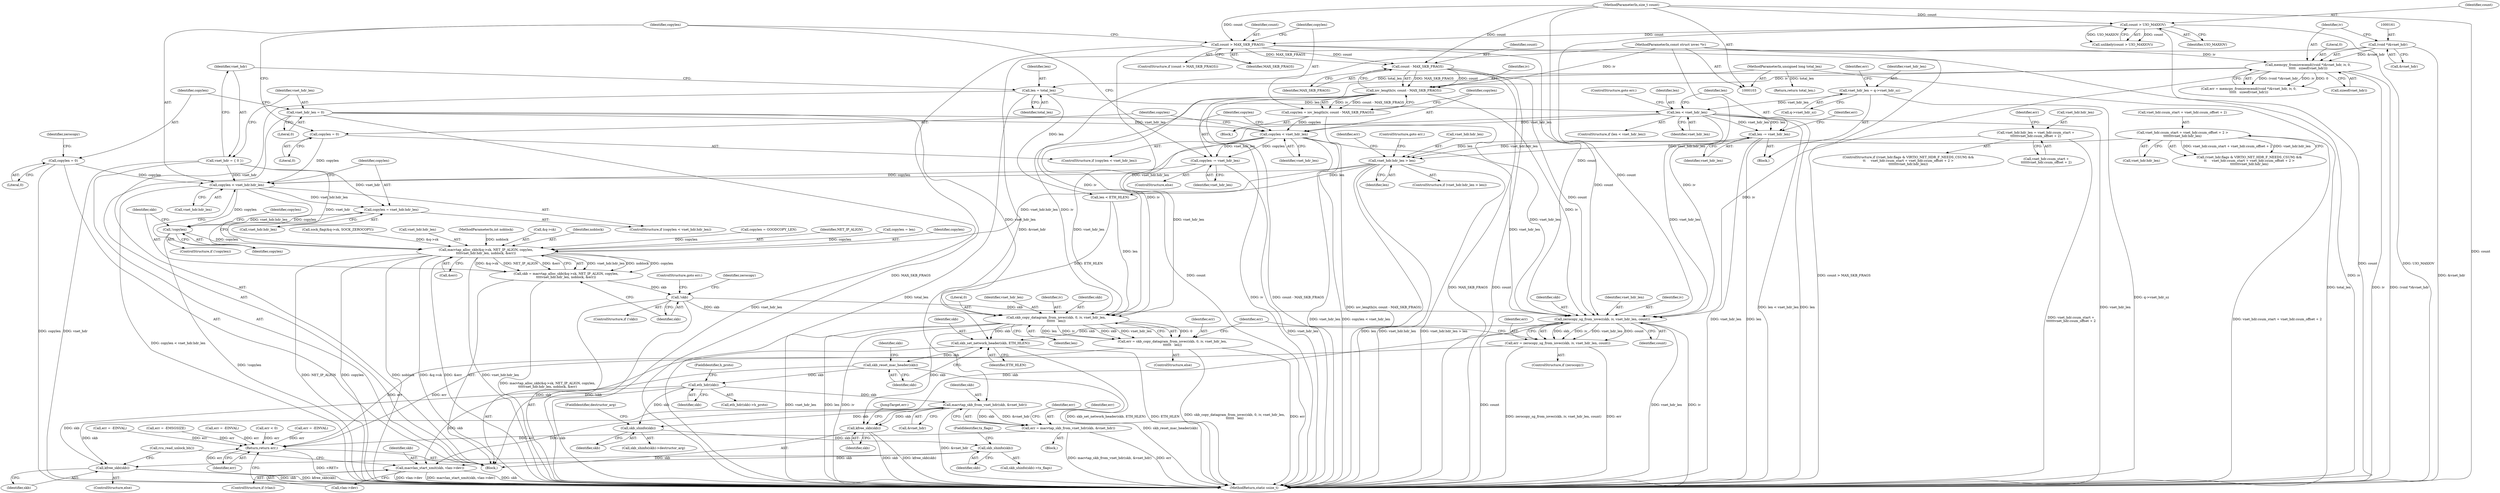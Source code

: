 digraph "0_linux_b92946e2919134ebe2a4083e4302236295ea2a73@API" {
"1000280" [label="(Call,copylen < vnet_hdr.hdr_len)"];
"1000126" [label="(Call,copylen = 0)"];
"1000272" [label="(Call,copylen = 0)"];
"1000276" [label="(Call,copylen -= vnet_hdr_len)"];
"1000269" [label="(Call,copylen < vnet_hdr_len)"];
"1000261" [label="(Call,copylen = iov_length(iv, count - MAX_SKB_FRAGS))"];
"1000263" [label="(Call,iov_length(iv, count - MAX_SKB_FRAGS))"];
"1000159" [label="(Call,memcpy_fromiovecend((void *)&vnet_hdr, iv, 0,\n\t\t\t\t\t   sizeof(vnet_hdr)))"];
"1000160" [label="(Call,(void *)&vnet_hdr)"];
"1000106" [label="(MethodParameterIn,const struct iovec *iv)"];
"1000265" [label="(Call,count - MAX_SKB_FRAGS)"];
"1000257" [label="(Call,count > MAX_SKB_FRAGS)"];
"1000233" [label="(Call,count > UIO_MAXIOV)"];
"1000108" [label="(MethodParameterIn,size_t count)"];
"1000122" [label="(Call,vnet_hdr_len = 0)"];
"1000150" [label="(Call,len < vnet_hdr_len)"];
"1000114" [label="(Call,len = total_len)"];
"1000107" [label="(MethodParameterIn,unsigned long total_len)"];
"1000140" [label="(Call,vnet_hdr_len = q->vnet_hdr_sz)"];
"1000211" [label="(Call,vnet_hdr.hdr_len > len)"];
"1000193" [label="(Call,vnet_hdr.hdr_len = vnet_hdr.csum_start +\n\t\t\t\t\t\tvnet_hdr.csum_offset + 2)"];
"1000180" [label="(Call,vnet_hdr.csum_start + vnet_hdr.csum_offset + 2 >\n\t\t\t\t\t\t\tvnet_hdr.hdr_len)"];
"1000154" [label="(Call,len -= vnet_hdr_len)"];
"1000119" [label="(Call,vnet_hdr = { 0 })"];
"1000285" [label="(Call,copylen = vnet_hdr.hdr_len)"];
"1000291" [label="(Call,!copylen)"];
"1000302" [label="(Call,macvtap_alloc_skb(&q->sk, NET_IP_ALIGN, copylen,\n\t\t\t\tvnet_hdr.hdr_len, noblock, &err))"];
"1000300" [label="(Call,skb = macvtap_alloc_skb(&q->sk, NET_IP_ALIGN, copylen,\n\t\t\t\tvnet_hdr.hdr_len, noblock, &err))"];
"1000316" [label="(Call,!skb)"];
"1000323" [label="(Call,zerocopy_sg_from_iovec(skb, iv, vnet_hdr_len, count))"];
"1000321" [label="(Call,err = zerocopy_sg_from_iovec(skb, iv, vnet_hdr_len, count))"];
"1000424" [label="(Return,return err;)"];
"1000340" [label="(Call,skb_set_network_header(skb, ETH_HLEN))"];
"1000343" [label="(Call,skb_reset_mac_header(skb))"];
"1000350" [label="(Call,eth_hdr(skb))"];
"1000358" [label="(Call,macvtap_skb_from_vnet_hdr(skb, &vnet_hdr))"];
"1000356" [label="(Call,err = macvtap_skb_from_vnet_hdr(skb, &vnet_hdr))"];
"1000377" [label="(Call,skb_shinfo(skb))"];
"1000385" [label="(Call,skb_shinfo(skb))"];
"1000391" [label="(Call,macvlan_start_xmit(skb, vlan->dev))"];
"1000397" [label="(Call,kfree_skb(skb))"];
"1000403" [label="(Call,kfree_skb(skb))"];
"1000331" [label="(Call,skb_copy_datagram_from_iovec(skb, 0, iv, vnet_hdr_len,\n\t\t\t\t\t\t   len))"];
"1000329" [label="(Call,err = skb_copy_datagram_from_iovec(skb, 0, iv, vnet_hdr_len,\n\t\t\t\t\t\t   len))"];
"1000120" [label="(Identifier,vnet_hdr)"];
"1000351" [label="(Identifier,skb)"];
"1000227" [label="(Call,err = -EMSGSIZE)"];
"1000307" [label="(Identifier,NET_IP_ALIGN)"];
"1000141" [label="(Identifier,vnet_hdr_len)"];
"1000160" [label="(Call,(void *)&vnet_hdr)"];
"1000162" [label="(Call,&vnet_hdr)"];
"1000193" [label="(Call,vnet_hdr.hdr_len = vnet_hdr.csum_start +\n\t\t\t\t\t\tvnet_hdr.csum_offset + 2)"];
"1000156" [label="(Identifier,vnet_hdr_len)"];
"1000287" [label="(Call,vnet_hdr.hdr_len)"];
"1000277" [label="(Identifier,copylen)"];
"1000324" [label="(Identifier,skb)"];
"1000387" [label="(FieldIdentifier,tx_flags)"];
"1000330" [label="(Identifier,err)"];
"1000165" [label="(Literal,0)"];
"1000400" [label="(Return,return total_len;)"];
"1000327" [label="(Identifier,count)"];
"1000233" [label="(Call,count > UIO_MAXIOV)"];
"1000152" [label="(Identifier,vnet_hdr_len)"];
"1000302" [label="(Call,macvtap_alloc_skb(&q->sk, NET_IP_ALIGN, copylen,\n\t\t\t\tvnet_hdr.hdr_len, noblock, &err))"];
"1000269" [label="(Call,copylen < vnet_hdr_len)"];
"1000355" [label="(Block,)"];
"1000300" [label="(Call,skb = macvtap_alloc_skb(&q->sk, NET_IP_ALIGN, copylen,\n\t\t\t\tvnet_hdr.hdr_len, noblock, &err))"];
"1000210" [label="(ControlStructure,if (vnet_hdr.hdr_len > len))"];
"1000157" [label="(Call,err = memcpy_fromiovecend((void *)&vnet_hdr, iv, 0,\n\t\t\t\t\t   sizeof(vnet_hdr)))"];
"1000223" [label="(Call,len < ETH_HLEN)"];
"1000212" [label="(Call,vnet_hdr.hdr_len)"];
"1000218" [label="(Identifier,err)"];
"1000194" [label="(Call,vnet_hdr.hdr_len)"];
"1000139" [label="(Block,)"];
"1000356" [label="(Call,err = macvtap_skb_from_vnet_hdr(skb, &vnet_hdr))"];
"1000159" [label="(Call,memcpy_fromiovecend((void *)&vnet_hdr, iv, 0,\n\t\t\t\t\t   sizeof(vnet_hdr)))"];
"1000272" [label="(Call,copylen = 0)"];
"1000262" [label="(Identifier,copylen)"];
"1000335" [label="(Identifier,vnet_hdr_len)"];
"1000336" [label="(Identifier,len)"];
"1000377" [label="(Call,skb_shinfo(skb))"];
"1000260" [label="(Block,)"];
"1000297" [label="(Call,copylen = len)"];
"1000267" [label="(Identifier,MAX_SKB_FRAGS)"];
"1000341" [label="(Identifier,skb)"];
"1000106" [label="(MethodParameterIn,const struct iovec *iv)"];
"1000338" [label="(Identifier,err)"];
"1000301" [label="(Identifier,skb)"];
"1000352" [label="(FieldIdentifier,h_proto)"];
"1000328" [label="(ControlStructure,else)"];
"1000326" [label="(Identifier,vnet_hdr_len)"];
"1000405" [label="(JumpTarget,err:)"];
"1000321" [label="(Call,err = zerocopy_sg_from_iovec(skb, iv, vnet_hdr_len, count))"];
"1000140" [label="(Call,vnet_hdr_len = q->vnet_hdr_sz)"];
"1000154" [label="(Call,len -= vnet_hdr_len)"];
"1000215" [label="(Identifier,len)"];
"1000244" [label="(Call,sock_flag(&q->sk, SOCK_ZEROCOPY))"];
"1000281" [label="(Identifier,copylen)"];
"1000320" [label="(Identifier,zerocopy)"];
"1000181" [label="(Call,vnet_hdr.csum_start + vnet_hdr.csum_offset + 2)"];
"1000274" [label="(Literal,0)"];
"1000217" [label="(Call,err = -EINVAL)"];
"1000174" [label="(Call,(vnet_hdr.flags & VIRTIO_NET_HDR_F_NEEDS_CSUM) &&\n\t\t     vnet_hdr.csum_start + vnet_hdr.csum_offset + 2 >\n\t\t\t\t\t\t\tvnet_hdr.hdr_len)"];
"1000234" [label="(Identifier,count)"];
"1000124" [label="(Literal,0)"];
"1000261" [label="(Call,copylen = iov_length(iv, count - MAX_SKB_FRAGS))"];
"1000318" [label="(ControlStructure,goto err;)"];
"1000258" [label="(Identifier,count)"];
"1000146" [label="(Identifier,err)"];
"1000273" [label="(Identifier,copylen)"];
"1000268" [label="(ControlStructure,if (copylen < vnet_hdr_len))"];
"1000323" [label="(Call,zerocopy_sg_from_iovec(skb, iv, vnet_hdr_len, count))"];
"1000349" [label="(Call,eth_hdr(skb)->h_proto)"];
"1000122" [label="(Call,vnet_hdr_len = 0)"];
"1000127" [label="(Identifier,copylen)"];
"1000342" [label="(Identifier,ETH_HLEN)"];
"1000292" [label="(Identifier,copylen)"];
"1000266" [label="(Identifier,count)"];
"1000275" [label="(ControlStructure,else)"];
"1000270" [label="(Identifier,copylen)"];
"1000360" [label="(Call,&vnet_hdr)"];
"1000115" [label="(Identifier,len)"];
"1000286" [label="(Identifier,copylen)"];
"1000331" [label="(Call,skb_copy_datagram_from_iovec(skb, 0, iv, vnet_hdr_len,\n\t\t\t\t\t\t   len))"];
"1000166" [label="(Call,sizeof(vnet_hdr))"];
"1000359" [label="(Identifier,skb)"];
"1000384" [label="(Call,skb_shinfo(skb)->tx_flags)"];
"1000128" [label="(Literal,0)"];
"1000173" [label="(ControlStructure,if ((vnet_hdr.flags & VIRTIO_NET_HDR_F_NEEDS_CSUM) &&\n\t\t     vnet_hdr.csum_start + vnet_hdr.csum_offset + 2 >\n\t\t\t\t\t\t\tvnet_hdr.hdr_len))"];
"1000376" [label="(Call,skb_shinfo(skb)->destructor_arg)"];
"1000259" [label="(Identifier,MAX_SKB_FRAGS)"];
"1000357" [label="(Identifier,err)"];
"1000322" [label="(Identifier,err)"];
"1000315" [label="(ControlStructure,if (!skb))"];
"1000385" [label="(Call,skb_shinfo(skb))"];
"1000169" [label="(Call,err < 0)"];
"1000386" [label="(Identifier,skb)"];
"1000280" [label="(Call,copylen < vnet_hdr.hdr_len)"];
"1000235" [label="(Identifier,UIO_MAXIOV)"];
"1000290" [label="(ControlStructure,if (!copylen))"];
"1000425" [label="(Identifier,err)"];
"1000334" [label="(Identifier,iv)"];
"1000309" [label="(Call,vnet_hdr.hdr_len)"];
"1000399" [label="(Call,rcu_read_unlock_bh())"];
"1000150" [label="(Call,len < vnet_hdr_len)"];
"1000347" [label="(Identifier,skb)"];
"1000109" [label="(MethodParameterIn,int noblock)"];
"1000316" [label="(Call,!skb)"];
"1000265" [label="(Call,count - MAX_SKB_FRAGS)"];
"1000389" [label="(ControlStructure,if (vlan))"];
"1000151" [label="(Identifier,len)"];
"1000126" [label="(Call,copylen = 0)"];
"1000153" [label="(ControlStructure,goto err;)"];
"1000303" [label="(Call,&q->sk)"];
"1000294" [label="(Identifier,copylen)"];
"1000164" [label="(Identifier,iv)"];
"1000340" [label="(Call,skb_set_network_header(skb, ETH_HLEN))"];
"1000332" [label="(Identifier,skb)"];
"1000257" [label="(Call,count > MAX_SKB_FRAGS)"];
"1000424" [label="(Return,return err;)"];
"1000343" [label="(Call,skb_reset_mac_header(skb))"];
"1000391" [label="(Call,macvlan_start_xmit(skb, vlan->dev))"];
"1000131" [label="(Identifier,zerocopy)"];
"1000363" [label="(Identifier,err)"];
"1000397" [label="(Call,kfree_skb(skb))"];
"1000278" [label="(Identifier,vnet_hdr_len)"];
"1000123" [label="(Identifier,vnet_hdr_len)"];
"1000398" [label="(Identifier,skb)"];
"1000279" [label="(ControlStructure,if (copylen < vnet_hdr.hdr_len))"];
"1000256" [label="(ControlStructure,if (count > MAX_SKB_FRAGS))"];
"1000271" [label="(Identifier,vnet_hdr_len)"];
"1000206" [label="(Call,err = -EINVAL)"];
"1000145" [label="(Call,err = -EINVAL)"];
"1000142" [label="(Call,q->vnet_hdr_sz)"];
"1000285" [label="(Call,copylen = vnet_hdr.hdr_len)"];
"1000325" [label="(Identifier,iv)"];
"1000207" [label="(Identifier,err)"];
"1000312" [label="(Identifier,noblock)"];
"1000403" [label="(Call,kfree_skb(skb))"];
"1000404" [label="(Identifier,skb)"];
"1000308" [label="(Identifier,copylen)"];
"1000149" [label="(ControlStructure,if (len < vnet_hdr_len))"];
"1000211" [label="(Call,vnet_hdr.hdr_len > len)"];
"1000291" [label="(Call,!copylen)"];
"1000317" [label="(Identifier,skb)"];
"1000329" [label="(Call,err = skb_copy_datagram_from_iovec(skb, 0, iv, vnet_hdr_len,\n\t\t\t\t\t\t   len))"];
"1000197" [label="(Call,vnet_hdr.csum_start +\n\t\t\t\t\t\tvnet_hdr.csum_offset + 2)"];
"1000180" [label="(Call,vnet_hdr.csum_start + vnet_hdr.csum_offset + 2 >\n\t\t\t\t\t\t\tvnet_hdr.hdr_len)"];
"1000276" [label="(Call,copylen -= vnet_hdr_len)"];
"1000232" [label="(Call,unlikely(count > UIO_MAXIOV))"];
"1000119" [label="(Call,vnet_hdr = { 0 })"];
"1000393" [label="(Call,vlan->dev)"];
"1000392" [label="(Identifier,skb)"];
"1000396" [label="(ControlStructure,else)"];
"1000282" [label="(Call,vnet_hdr.hdr_len)"];
"1000216" [label="(ControlStructure,goto err;)"];
"1000114" [label="(Call,len = total_len)"];
"1000358" [label="(Call,macvtap_skb_from_vnet_hdr(skb, &vnet_hdr))"];
"1000264" [label="(Identifier,iv)"];
"1000107" [label="(MethodParameterIn,unsigned long total_len)"];
"1000190" [label="(Call,vnet_hdr.hdr_len)"];
"1000313" [label="(Call,&err)"];
"1000350" [label="(Call,eth_hdr(skb))"];
"1000293" [label="(Call,copylen = GOODCOPY_LEN)"];
"1000378" [label="(Identifier,skb)"];
"1000379" [label="(FieldIdentifier,destructor_arg)"];
"1000155" [label="(Identifier,len)"];
"1000263" [label="(Call,iov_length(iv, count - MAX_SKB_FRAGS))"];
"1000426" [label="(MethodReturn,static ssize_t)"];
"1000116" [label="(Identifier,total_len)"];
"1000158" [label="(Identifier,err)"];
"1000319" [label="(ControlStructure,if (zerocopy))"];
"1000333" [label="(Literal,0)"];
"1000344" [label="(Identifier,skb)"];
"1000108" [label="(MethodParameterIn,size_t count)"];
"1000110" [label="(Block,)"];
"1000280" -> "1000279"  [label="AST: "];
"1000280" -> "1000282"  [label="CFG: "];
"1000281" -> "1000280"  [label="AST: "];
"1000282" -> "1000280"  [label="AST: "];
"1000286" -> "1000280"  [label="CFG: "];
"1000292" -> "1000280"  [label="CFG: "];
"1000280" -> "1000426"  [label="DDG: copylen < vnet_hdr.hdr_len"];
"1000126" -> "1000280"  [label="DDG: copylen"];
"1000272" -> "1000280"  [label="DDG: copylen"];
"1000276" -> "1000280"  [label="DDG: copylen"];
"1000211" -> "1000280"  [label="DDG: vnet_hdr.hdr_len"];
"1000119" -> "1000280"  [label="DDG: vnet_hdr"];
"1000280" -> "1000285"  [label="DDG: vnet_hdr.hdr_len"];
"1000280" -> "1000291"  [label="DDG: copylen"];
"1000280" -> "1000302"  [label="DDG: vnet_hdr.hdr_len"];
"1000126" -> "1000110"  [label="AST: "];
"1000126" -> "1000128"  [label="CFG: "];
"1000127" -> "1000126"  [label="AST: "];
"1000128" -> "1000126"  [label="AST: "];
"1000131" -> "1000126"  [label="CFG: "];
"1000126" -> "1000426"  [label="DDG: copylen"];
"1000272" -> "1000268"  [label="AST: "];
"1000272" -> "1000274"  [label="CFG: "];
"1000273" -> "1000272"  [label="AST: "];
"1000274" -> "1000272"  [label="AST: "];
"1000281" -> "1000272"  [label="CFG: "];
"1000276" -> "1000275"  [label="AST: "];
"1000276" -> "1000278"  [label="CFG: "];
"1000277" -> "1000276"  [label="AST: "];
"1000278" -> "1000276"  [label="AST: "];
"1000281" -> "1000276"  [label="CFG: "];
"1000276" -> "1000426"  [label="DDG: vnet_hdr_len"];
"1000269" -> "1000276"  [label="DDG: vnet_hdr_len"];
"1000269" -> "1000276"  [label="DDG: copylen"];
"1000269" -> "1000268"  [label="AST: "];
"1000269" -> "1000271"  [label="CFG: "];
"1000270" -> "1000269"  [label="AST: "];
"1000271" -> "1000269"  [label="AST: "];
"1000273" -> "1000269"  [label="CFG: "];
"1000277" -> "1000269"  [label="CFG: "];
"1000269" -> "1000426"  [label="DDG: copylen < vnet_hdr_len"];
"1000269" -> "1000426"  [label="DDG: vnet_hdr_len"];
"1000261" -> "1000269"  [label="DDG: copylen"];
"1000122" -> "1000269"  [label="DDG: vnet_hdr_len"];
"1000150" -> "1000269"  [label="DDG: vnet_hdr_len"];
"1000269" -> "1000323"  [label="DDG: vnet_hdr_len"];
"1000269" -> "1000331"  [label="DDG: vnet_hdr_len"];
"1000261" -> "1000260"  [label="AST: "];
"1000261" -> "1000263"  [label="CFG: "];
"1000262" -> "1000261"  [label="AST: "];
"1000263" -> "1000261"  [label="AST: "];
"1000270" -> "1000261"  [label="CFG: "];
"1000261" -> "1000426"  [label="DDG: iov_length(iv, count - MAX_SKB_FRAGS)"];
"1000263" -> "1000261"  [label="DDG: iv"];
"1000263" -> "1000261"  [label="DDG: count - MAX_SKB_FRAGS"];
"1000263" -> "1000265"  [label="CFG: "];
"1000264" -> "1000263"  [label="AST: "];
"1000265" -> "1000263"  [label="AST: "];
"1000263" -> "1000426"  [label="DDG: count - MAX_SKB_FRAGS"];
"1000263" -> "1000426"  [label="DDG: iv"];
"1000159" -> "1000263"  [label="DDG: iv"];
"1000106" -> "1000263"  [label="DDG: iv"];
"1000265" -> "1000263"  [label="DDG: count"];
"1000265" -> "1000263"  [label="DDG: MAX_SKB_FRAGS"];
"1000263" -> "1000323"  [label="DDG: iv"];
"1000263" -> "1000331"  [label="DDG: iv"];
"1000159" -> "1000157"  [label="AST: "];
"1000159" -> "1000166"  [label="CFG: "];
"1000160" -> "1000159"  [label="AST: "];
"1000164" -> "1000159"  [label="AST: "];
"1000165" -> "1000159"  [label="AST: "];
"1000166" -> "1000159"  [label="AST: "];
"1000157" -> "1000159"  [label="CFG: "];
"1000159" -> "1000426"  [label="DDG: iv"];
"1000159" -> "1000426"  [label="DDG: (void *)&vnet_hdr"];
"1000159" -> "1000157"  [label="DDG: (void *)&vnet_hdr"];
"1000159" -> "1000157"  [label="DDG: iv"];
"1000159" -> "1000157"  [label="DDG: 0"];
"1000160" -> "1000159"  [label="DDG: &vnet_hdr"];
"1000106" -> "1000159"  [label="DDG: iv"];
"1000159" -> "1000323"  [label="DDG: iv"];
"1000159" -> "1000331"  [label="DDG: iv"];
"1000160" -> "1000162"  [label="CFG: "];
"1000161" -> "1000160"  [label="AST: "];
"1000162" -> "1000160"  [label="AST: "];
"1000164" -> "1000160"  [label="CFG: "];
"1000160" -> "1000426"  [label="DDG: &vnet_hdr"];
"1000160" -> "1000358"  [label="DDG: &vnet_hdr"];
"1000106" -> "1000103"  [label="AST: "];
"1000106" -> "1000426"  [label="DDG: iv"];
"1000106" -> "1000323"  [label="DDG: iv"];
"1000106" -> "1000331"  [label="DDG: iv"];
"1000265" -> "1000267"  [label="CFG: "];
"1000266" -> "1000265"  [label="AST: "];
"1000267" -> "1000265"  [label="AST: "];
"1000265" -> "1000426"  [label="DDG: MAX_SKB_FRAGS"];
"1000265" -> "1000426"  [label="DDG: count"];
"1000257" -> "1000265"  [label="DDG: count"];
"1000257" -> "1000265"  [label="DDG: MAX_SKB_FRAGS"];
"1000108" -> "1000265"  [label="DDG: count"];
"1000265" -> "1000323"  [label="DDG: count"];
"1000257" -> "1000256"  [label="AST: "];
"1000257" -> "1000259"  [label="CFG: "];
"1000258" -> "1000257"  [label="AST: "];
"1000259" -> "1000257"  [label="AST: "];
"1000262" -> "1000257"  [label="CFG: "];
"1000281" -> "1000257"  [label="CFG: "];
"1000257" -> "1000426"  [label="DDG: MAX_SKB_FRAGS"];
"1000257" -> "1000426"  [label="DDG: count"];
"1000257" -> "1000426"  [label="DDG: count > MAX_SKB_FRAGS"];
"1000233" -> "1000257"  [label="DDG: count"];
"1000108" -> "1000257"  [label="DDG: count"];
"1000257" -> "1000323"  [label="DDG: count"];
"1000233" -> "1000232"  [label="AST: "];
"1000233" -> "1000235"  [label="CFG: "];
"1000234" -> "1000233"  [label="AST: "];
"1000235" -> "1000233"  [label="AST: "];
"1000232" -> "1000233"  [label="CFG: "];
"1000233" -> "1000426"  [label="DDG: UIO_MAXIOV"];
"1000233" -> "1000426"  [label="DDG: count"];
"1000233" -> "1000232"  [label="DDG: count"];
"1000233" -> "1000232"  [label="DDG: UIO_MAXIOV"];
"1000108" -> "1000233"  [label="DDG: count"];
"1000233" -> "1000323"  [label="DDG: count"];
"1000108" -> "1000103"  [label="AST: "];
"1000108" -> "1000426"  [label="DDG: count"];
"1000108" -> "1000323"  [label="DDG: count"];
"1000122" -> "1000110"  [label="AST: "];
"1000122" -> "1000124"  [label="CFG: "];
"1000123" -> "1000122"  [label="AST: "];
"1000124" -> "1000122"  [label="AST: "];
"1000127" -> "1000122"  [label="CFG: "];
"1000122" -> "1000426"  [label="DDG: vnet_hdr_len"];
"1000122" -> "1000323"  [label="DDG: vnet_hdr_len"];
"1000122" -> "1000331"  [label="DDG: vnet_hdr_len"];
"1000150" -> "1000149"  [label="AST: "];
"1000150" -> "1000152"  [label="CFG: "];
"1000151" -> "1000150"  [label="AST: "];
"1000152" -> "1000150"  [label="AST: "];
"1000153" -> "1000150"  [label="CFG: "];
"1000155" -> "1000150"  [label="CFG: "];
"1000150" -> "1000426"  [label="DDG: len"];
"1000150" -> "1000426"  [label="DDG: vnet_hdr_len"];
"1000150" -> "1000426"  [label="DDG: len < vnet_hdr_len"];
"1000114" -> "1000150"  [label="DDG: len"];
"1000140" -> "1000150"  [label="DDG: vnet_hdr_len"];
"1000150" -> "1000154"  [label="DDG: vnet_hdr_len"];
"1000150" -> "1000154"  [label="DDG: len"];
"1000150" -> "1000323"  [label="DDG: vnet_hdr_len"];
"1000150" -> "1000331"  [label="DDG: vnet_hdr_len"];
"1000114" -> "1000110"  [label="AST: "];
"1000114" -> "1000116"  [label="CFG: "];
"1000115" -> "1000114"  [label="AST: "];
"1000116" -> "1000114"  [label="AST: "];
"1000120" -> "1000114"  [label="CFG: "];
"1000114" -> "1000426"  [label="DDG: total_len"];
"1000107" -> "1000114"  [label="DDG: total_len"];
"1000114" -> "1000223"  [label="DDG: len"];
"1000107" -> "1000103"  [label="AST: "];
"1000107" -> "1000426"  [label="DDG: total_len"];
"1000107" -> "1000400"  [label="DDG: total_len"];
"1000140" -> "1000139"  [label="AST: "];
"1000140" -> "1000142"  [label="CFG: "];
"1000141" -> "1000140"  [label="AST: "];
"1000142" -> "1000140"  [label="AST: "];
"1000146" -> "1000140"  [label="CFG: "];
"1000140" -> "1000426"  [label="DDG: q->vnet_hdr_sz"];
"1000211" -> "1000210"  [label="AST: "];
"1000211" -> "1000215"  [label="CFG: "];
"1000212" -> "1000211"  [label="AST: "];
"1000215" -> "1000211"  [label="AST: "];
"1000216" -> "1000211"  [label="CFG: "];
"1000218" -> "1000211"  [label="CFG: "];
"1000211" -> "1000426"  [label="DDG: vnet_hdr.hdr_len"];
"1000211" -> "1000426"  [label="DDG: vnet_hdr.hdr_len > len"];
"1000211" -> "1000426"  [label="DDG: len"];
"1000193" -> "1000211"  [label="DDG: vnet_hdr.hdr_len"];
"1000180" -> "1000211"  [label="DDG: vnet_hdr.hdr_len"];
"1000154" -> "1000211"  [label="DDG: len"];
"1000211" -> "1000223"  [label="DDG: len"];
"1000211" -> "1000302"  [label="DDG: vnet_hdr.hdr_len"];
"1000193" -> "1000173"  [label="AST: "];
"1000193" -> "1000197"  [label="CFG: "];
"1000194" -> "1000193"  [label="AST: "];
"1000197" -> "1000193"  [label="AST: "];
"1000207" -> "1000193"  [label="CFG: "];
"1000193" -> "1000426"  [label="DDG: vnet_hdr.csum_start +\n\t\t\t\t\t\tvnet_hdr.csum_offset + 2"];
"1000180" -> "1000174"  [label="AST: "];
"1000180" -> "1000190"  [label="CFG: "];
"1000181" -> "1000180"  [label="AST: "];
"1000190" -> "1000180"  [label="AST: "];
"1000174" -> "1000180"  [label="CFG: "];
"1000180" -> "1000426"  [label="DDG: vnet_hdr.csum_start + vnet_hdr.csum_offset + 2"];
"1000180" -> "1000174"  [label="DDG: vnet_hdr.csum_start + vnet_hdr.csum_offset + 2"];
"1000180" -> "1000174"  [label="DDG: vnet_hdr.hdr_len"];
"1000154" -> "1000139"  [label="AST: "];
"1000154" -> "1000156"  [label="CFG: "];
"1000155" -> "1000154"  [label="AST: "];
"1000156" -> "1000154"  [label="AST: "];
"1000158" -> "1000154"  [label="CFG: "];
"1000154" -> "1000426"  [label="DDG: len"];
"1000154" -> "1000426"  [label="DDG: vnet_hdr_len"];
"1000119" -> "1000110"  [label="AST: "];
"1000119" -> "1000120"  [label="CFG: "];
"1000120" -> "1000119"  [label="AST: "];
"1000123" -> "1000119"  [label="CFG: "];
"1000119" -> "1000426"  [label="DDG: vnet_hdr"];
"1000119" -> "1000285"  [label="DDG: vnet_hdr"];
"1000119" -> "1000302"  [label="DDG: vnet_hdr"];
"1000285" -> "1000279"  [label="AST: "];
"1000285" -> "1000287"  [label="CFG: "];
"1000286" -> "1000285"  [label="AST: "];
"1000287" -> "1000285"  [label="AST: "];
"1000292" -> "1000285"  [label="CFG: "];
"1000285" -> "1000291"  [label="DDG: copylen"];
"1000291" -> "1000290"  [label="AST: "];
"1000291" -> "1000292"  [label="CFG: "];
"1000292" -> "1000291"  [label="AST: "];
"1000294" -> "1000291"  [label="CFG: "];
"1000301" -> "1000291"  [label="CFG: "];
"1000291" -> "1000426"  [label="DDG: !copylen"];
"1000291" -> "1000302"  [label="DDG: copylen"];
"1000302" -> "1000300"  [label="AST: "];
"1000302" -> "1000313"  [label="CFG: "];
"1000303" -> "1000302"  [label="AST: "];
"1000307" -> "1000302"  [label="AST: "];
"1000308" -> "1000302"  [label="AST: "];
"1000309" -> "1000302"  [label="AST: "];
"1000312" -> "1000302"  [label="AST: "];
"1000313" -> "1000302"  [label="AST: "];
"1000300" -> "1000302"  [label="CFG: "];
"1000302" -> "1000426"  [label="DDG: vnet_hdr.hdr_len"];
"1000302" -> "1000426"  [label="DDG: noblock"];
"1000302" -> "1000426"  [label="DDG: &q->sk"];
"1000302" -> "1000426"  [label="DDG: &err"];
"1000302" -> "1000426"  [label="DDG: NET_IP_ALIGN"];
"1000302" -> "1000426"  [label="DDG: copylen"];
"1000302" -> "1000300"  [label="DDG: vnet_hdr.hdr_len"];
"1000302" -> "1000300"  [label="DDG: noblock"];
"1000302" -> "1000300"  [label="DDG: copylen"];
"1000302" -> "1000300"  [label="DDG: &q->sk"];
"1000302" -> "1000300"  [label="DDG: NET_IP_ALIGN"];
"1000302" -> "1000300"  [label="DDG: &err"];
"1000244" -> "1000302"  [label="DDG: &q->sk"];
"1000297" -> "1000302"  [label="DDG: copylen"];
"1000293" -> "1000302"  [label="DDG: copylen"];
"1000109" -> "1000302"  [label="DDG: noblock"];
"1000300" -> "1000110"  [label="AST: "];
"1000301" -> "1000300"  [label="AST: "];
"1000317" -> "1000300"  [label="CFG: "];
"1000300" -> "1000426"  [label="DDG: macvtap_alloc_skb(&q->sk, NET_IP_ALIGN, copylen,\n\t\t\t\tvnet_hdr.hdr_len, noblock, &err)"];
"1000300" -> "1000316"  [label="DDG: skb"];
"1000316" -> "1000315"  [label="AST: "];
"1000316" -> "1000317"  [label="CFG: "];
"1000317" -> "1000316"  [label="AST: "];
"1000318" -> "1000316"  [label="CFG: "];
"1000320" -> "1000316"  [label="CFG: "];
"1000316" -> "1000426"  [label="DDG: !skb"];
"1000316" -> "1000426"  [label="DDG: skb"];
"1000316" -> "1000323"  [label="DDG: skb"];
"1000316" -> "1000331"  [label="DDG: skb"];
"1000323" -> "1000321"  [label="AST: "];
"1000323" -> "1000327"  [label="CFG: "];
"1000324" -> "1000323"  [label="AST: "];
"1000325" -> "1000323"  [label="AST: "];
"1000326" -> "1000323"  [label="AST: "];
"1000327" -> "1000323"  [label="AST: "];
"1000321" -> "1000323"  [label="CFG: "];
"1000323" -> "1000426"  [label="DDG: vnet_hdr_len"];
"1000323" -> "1000426"  [label="DDG: iv"];
"1000323" -> "1000426"  [label="DDG: count"];
"1000323" -> "1000321"  [label="DDG: skb"];
"1000323" -> "1000321"  [label="DDG: iv"];
"1000323" -> "1000321"  [label="DDG: vnet_hdr_len"];
"1000323" -> "1000321"  [label="DDG: count"];
"1000323" -> "1000340"  [label="DDG: skb"];
"1000323" -> "1000403"  [label="DDG: skb"];
"1000321" -> "1000319"  [label="AST: "];
"1000322" -> "1000321"  [label="AST: "];
"1000338" -> "1000321"  [label="CFG: "];
"1000321" -> "1000426"  [label="DDG: err"];
"1000321" -> "1000426"  [label="DDG: zerocopy_sg_from_iovec(skb, iv, vnet_hdr_len, count)"];
"1000321" -> "1000424"  [label="DDG: err"];
"1000424" -> "1000110"  [label="AST: "];
"1000424" -> "1000425"  [label="CFG: "];
"1000425" -> "1000424"  [label="AST: "];
"1000426" -> "1000424"  [label="CFG: "];
"1000424" -> "1000426"  [label="DDG: <RET>"];
"1000425" -> "1000424"  [label="DDG: err"];
"1000356" -> "1000424"  [label="DDG: err"];
"1000227" -> "1000424"  [label="DDG: err"];
"1000217" -> "1000424"  [label="DDG: err"];
"1000206" -> "1000424"  [label="DDG: err"];
"1000329" -> "1000424"  [label="DDG: err"];
"1000169" -> "1000424"  [label="DDG: err"];
"1000145" -> "1000424"  [label="DDG: err"];
"1000340" -> "1000110"  [label="AST: "];
"1000340" -> "1000342"  [label="CFG: "];
"1000341" -> "1000340"  [label="AST: "];
"1000342" -> "1000340"  [label="AST: "];
"1000344" -> "1000340"  [label="CFG: "];
"1000340" -> "1000426"  [label="DDG: ETH_HLEN"];
"1000340" -> "1000426"  [label="DDG: skb_set_network_header(skb, ETH_HLEN)"];
"1000331" -> "1000340"  [label="DDG: skb"];
"1000223" -> "1000340"  [label="DDG: ETH_HLEN"];
"1000340" -> "1000343"  [label="DDG: skb"];
"1000343" -> "1000110"  [label="AST: "];
"1000343" -> "1000344"  [label="CFG: "];
"1000344" -> "1000343"  [label="AST: "];
"1000347" -> "1000343"  [label="CFG: "];
"1000343" -> "1000426"  [label="DDG: skb_reset_mac_header(skb)"];
"1000343" -> "1000350"  [label="DDG: skb"];
"1000350" -> "1000349"  [label="AST: "];
"1000350" -> "1000351"  [label="CFG: "];
"1000351" -> "1000350"  [label="AST: "];
"1000352" -> "1000350"  [label="CFG: "];
"1000350" -> "1000358"  [label="DDG: skb"];
"1000350" -> "1000377"  [label="DDG: skb"];
"1000350" -> "1000391"  [label="DDG: skb"];
"1000350" -> "1000397"  [label="DDG: skb"];
"1000358" -> "1000356"  [label="AST: "];
"1000358" -> "1000360"  [label="CFG: "];
"1000359" -> "1000358"  [label="AST: "];
"1000360" -> "1000358"  [label="AST: "];
"1000356" -> "1000358"  [label="CFG: "];
"1000358" -> "1000426"  [label="DDG: &vnet_hdr"];
"1000358" -> "1000356"  [label="DDG: skb"];
"1000358" -> "1000356"  [label="DDG: &vnet_hdr"];
"1000358" -> "1000377"  [label="DDG: skb"];
"1000358" -> "1000391"  [label="DDG: skb"];
"1000358" -> "1000397"  [label="DDG: skb"];
"1000358" -> "1000403"  [label="DDG: skb"];
"1000356" -> "1000355"  [label="AST: "];
"1000357" -> "1000356"  [label="AST: "];
"1000363" -> "1000356"  [label="CFG: "];
"1000356" -> "1000426"  [label="DDG: err"];
"1000356" -> "1000426"  [label="DDG: macvtap_skb_from_vnet_hdr(skb, &vnet_hdr)"];
"1000377" -> "1000376"  [label="AST: "];
"1000377" -> "1000378"  [label="CFG: "];
"1000378" -> "1000377"  [label="AST: "];
"1000379" -> "1000377"  [label="CFG: "];
"1000377" -> "1000385"  [label="DDG: skb"];
"1000385" -> "1000384"  [label="AST: "];
"1000385" -> "1000386"  [label="CFG: "];
"1000386" -> "1000385"  [label="AST: "];
"1000387" -> "1000385"  [label="CFG: "];
"1000385" -> "1000391"  [label="DDG: skb"];
"1000385" -> "1000397"  [label="DDG: skb"];
"1000391" -> "1000389"  [label="AST: "];
"1000391" -> "1000393"  [label="CFG: "];
"1000392" -> "1000391"  [label="AST: "];
"1000393" -> "1000391"  [label="AST: "];
"1000399" -> "1000391"  [label="CFG: "];
"1000391" -> "1000426"  [label="DDG: skb"];
"1000391" -> "1000426"  [label="DDG: vlan->dev"];
"1000391" -> "1000426"  [label="DDG: macvlan_start_xmit(skb, vlan->dev)"];
"1000397" -> "1000396"  [label="AST: "];
"1000397" -> "1000398"  [label="CFG: "];
"1000398" -> "1000397"  [label="AST: "];
"1000399" -> "1000397"  [label="CFG: "];
"1000397" -> "1000426"  [label="DDG: kfree_skb(skb)"];
"1000397" -> "1000426"  [label="DDG: skb"];
"1000403" -> "1000110"  [label="AST: "];
"1000403" -> "1000404"  [label="CFG: "];
"1000404" -> "1000403"  [label="AST: "];
"1000405" -> "1000403"  [label="CFG: "];
"1000403" -> "1000426"  [label="DDG: skb"];
"1000403" -> "1000426"  [label="DDG: kfree_skb(skb)"];
"1000331" -> "1000403"  [label="DDG: skb"];
"1000331" -> "1000329"  [label="AST: "];
"1000331" -> "1000336"  [label="CFG: "];
"1000332" -> "1000331"  [label="AST: "];
"1000333" -> "1000331"  [label="AST: "];
"1000334" -> "1000331"  [label="AST: "];
"1000335" -> "1000331"  [label="AST: "];
"1000336" -> "1000331"  [label="AST: "];
"1000329" -> "1000331"  [label="CFG: "];
"1000331" -> "1000426"  [label="DDG: iv"];
"1000331" -> "1000426"  [label="DDG: len"];
"1000331" -> "1000426"  [label="DDG: vnet_hdr_len"];
"1000331" -> "1000329"  [label="DDG: 0"];
"1000331" -> "1000329"  [label="DDG: len"];
"1000331" -> "1000329"  [label="DDG: iv"];
"1000331" -> "1000329"  [label="DDG: skb"];
"1000331" -> "1000329"  [label="DDG: vnet_hdr_len"];
"1000223" -> "1000331"  [label="DDG: len"];
"1000329" -> "1000328"  [label="AST: "];
"1000330" -> "1000329"  [label="AST: "];
"1000338" -> "1000329"  [label="CFG: "];
"1000329" -> "1000426"  [label="DDG: skb_copy_datagram_from_iovec(skb, 0, iv, vnet_hdr_len,\n\t\t\t\t\t\t   len)"];
"1000329" -> "1000426"  [label="DDG: err"];
}
